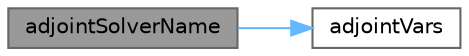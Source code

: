 digraph "adjointSolverName"
{
 // LATEX_PDF_SIZE
  bgcolor="transparent";
  edge [fontname=Helvetica,fontsize=10,labelfontname=Helvetica,labelfontsize=10];
  node [fontname=Helvetica,fontsize=10,shape=box,height=0.2,width=0.4];
  rankdir="LR";
  Node1 [id="Node000001",label="adjointSolverName",height=0.2,width=0.4,color="gray40", fillcolor="grey60", style="filled", fontcolor="black",tooltip=" "];
  Node1 -> Node2 [id="edge1_Node000001_Node000002",color="steelblue1",style="solid",tooltip=" "];
  Node2 [id="Node000002",label="adjointVars",height=0.2,width=0.4,color="grey40", fillcolor="white", style="filled",URL="$classFoam_1_1boundaryAdjointContributionIncompressible.html#af0d6e00b922e9dd45b85bfb1a21afa2b",tooltip=" "];
}
